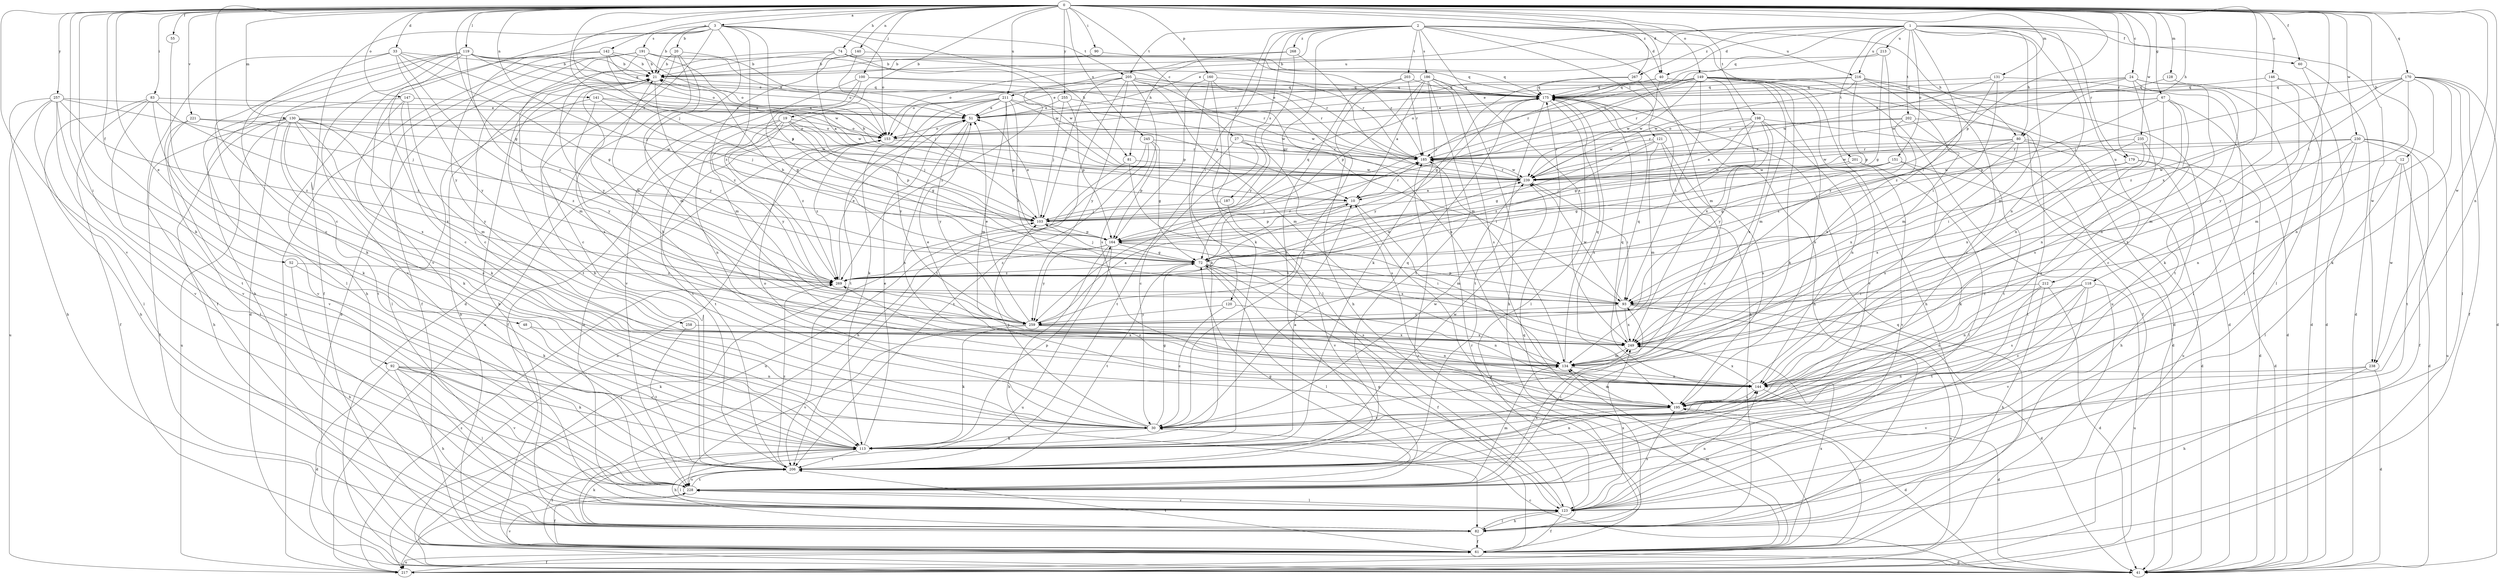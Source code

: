 strict digraph  {
0;
1;
2;
3;
10;
12;
19;
20;
21;
24;
27;
30;
33;
40;
41;
48;
51;
52;
55;
60;
61;
67;
72;
74;
80;
81;
82;
83;
90;
92;
93;
100;
103;
113;
118;
119;
120;
121;
123;
128;
130;
131;
134;
140;
141;
142;
144;
146;
147;
149;
151;
153;
160;
164;
170;
175;
179;
185;
186;
187;
191;
195;
198;
201;
202;
203;
205;
206;
211;
212;
213;
216;
217;
221;
228;
230;
235;
238;
239;
245;
249;
255;
257;
258;
259;
267;
268;
269;
0 -> 3  [label=a];
0 -> 10  [label=a];
0 -> 12  [label=b];
0 -> 19  [label=b];
0 -> 24  [label=c];
0 -> 27  [label=c];
0 -> 30  [label=c];
0 -> 33  [label=d];
0 -> 40  [label=d];
0 -> 48  [label=e];
0 -> 52  [label=f];
0 -> 55  [label=f];
0 -> 60  [label=f];
0 -> 67  [label=g];
0 -> 72  [label=g];
0 -> 74  [label=h];
0 -> 80  [label=h];
0 -> 83  [label=i];
0 -> 90  [label=i];
0 -> 92  [label=i];
0 -> 100  [label=j];
0 -> 103  [label=j];
0 -> 113  [label=k];
0 -> 118  [label=l];
0 -> 119  [label=l];
0 -> 128  [label=m];
0 -> 130  [label=m];
0 -> 131  [label=m];
0 -> 140  [label=n];
0 -> 141  [label=n];
0 -> 142  [label=n];
0 -> 144  [label=n];
0 -> 146  [label=o];
0 -> 147  [label=o];
0 -> 149  [label=o];
0 -> 160  [label=p];
0 -> 164  [label=p];
0 -> 170  [label=q];
0 -> 179  [label=r];
0 -> 198  [label=t];
0 -> 211  [label=u];
0 -> 221  [label=v];
0 -> 228  [label=v];
0 -> 230  [label=w];
0 -> 235  [label=w];
0 -> 238  [label=w];
0 -> 245  [label=x];
0 -> 249  [label=x];
0 -> 255  [label=y];
0 -> 257  [label=y];
0 -> 267  [label=z];
1 -> 40  [label=d];
1 -> 51  [label=e];
1 -> 60  [label=f];
1 -> 80  [label=h];
1 -> 93  [label=i];
1 -> 134  [label=m];
1 -> 144  [label=n];
1 -> 151  [label=o];
1 -> 175  [label=q];
1 -> 179  [label=r];
1 -> 201  [label=t];
1 -> 202  [label=t];
1 -> 211  [label=u];
1 -> 212  [label=u];
1 -> 213  [label=u];
1 -> 216  [label=u];
1 -> 238  [label=w];
1 -> 267  [label=z];
2 -> 40  [label=d];
2 -> 72  [label=g];
2 -> 80  [label=h];
2 -> 81  [label=h];
2 -> 113  [label=k];
2 -> 120  [label=l];
2 -> 121  [label=l];
2 -> 134  [label=m];
2 -> 186  [label=s];
2 -> 187  [label=s];
2 -> 203  [label=t];
2 -> 205  [label=t];
2 -> 216  [label=u];
2 -> 217  [label=u];
2 -> 249  [label=x];
2 -> 268  [label=z];
3 -> 20  [label=b];
3 -> 21  [label=b];
3 -> 41  [label=d];
3 -> 61  [label=f];
3 -> 81  [label=h];
3 -> 134  [label=m];
3 -> 153  [label=o];
3 -> 164  [label=p];
3 -> 191  [label=s];
3 -> 205  [label=t];
3 -> 228  [label=v];
3 -> 258  [label=y];
3 -> 269  [label=z];
10 -> 103  [label=j];
10 -> 134  [label=m];
10 -> 164  [label=p];
10 -> 185  [label=r];
12 -> 41  [label=d];
12 -> 123  [label=l];
12 -> 238  [label=w];
12 -> 239  [label=w];
19 -> 72  [label=g];
19 -> 103  [label=j];
19 -> 144  [label=n];
19 -> 153  [label=o];
19 -> 164  [label=p];
19 -> 206  [label=t];
19 -> 259  [label=y];
19 -> 269  [label=z];
20 -> 21  [label=b];
20 -> 30  [label=c];
20 -> 195  [label=s];
20 -> 239  [label=w];
20 -> 259  [label=y];
21 -> 175  [label=q];
21 -> 206  [label=t];
21 -> 269  [label=z];
24 -> 41  [label=d];
24 -> 123  [label=l];
24 -> 144  [label=n];
24 -> 175  [label=q];
24 -> 185  [label=r];
24 -> 206  [label=t];
24 -> 239  [label=w];
27 -> 30  [label=c];
27 -> 93  [label=i];
27 -> 185  [label=r];
27 -> 195  [label=s];
27 -> 206  [label=t];
30 -> 72  [label=g];
30 -> 103  [label=j];
30 -> 113  [label=k];
30 -> 153  [label=o];
30 -> 175  [label=q];
30 -> 239  [label=w];
33 -> 21  [label=b];
33 -> 61  [label=f];
33 -> 72  [label=g];
33 -> 103  [label=j];
33 -> 113  [label=k];
33 -> 259  [label=y];
33 -> 269  [label=z];
40 -> 103  [label=j];
40 -> 134  [label=m];
40 -> 175  [label=q];
40 -> 239  [label=w];
41 -> 30  [label=c];
41 -> 103  [label=j];
41 -> 153  [label=o];
41 -> 228  [label=v];
48 -> 113  [label=k];
48 -> 249  [label=x];
51 -> 153  [label=o];
51 -> 195  [label=s];
51 -> 259  [label=y];
52 -> 82  [label=h];
52 -> 113  [label=k];
52 -> 269  [label=z];
55 -> 30  [label=c];
60 -> 41  [label=d];
60 -> 123  [label=l];
61 -> 10  [label=a];
61 -> 21  [label=b];
61 -> 41  [label=d];
61 -> 134  [label=m];
61 -> 175  [label=q];
61 -> 185  [label=r];
61 -> 195  [label=s];
61 -> 206  [label=t];
61 -> 217  [label=u];
61 -> 249  [label=x];
67 -> 30  [label=c];
67 -> 41  [label=d];
67 -> 51  [label=e];
67 -> 144  [label=n];
67 -> 153  [label=o];
67 -> 164  [label=p];
67 -> 195  [label=s];
72 -> 21  [label=b];
72 -> 61  [label=f];
72 -> 93  [label=i];
72 -> 103  [label=j];
72 -> 123  [label=l];
72 -> 185  [label=r];
72 -> 195  [label=s];
72 -> 206  [label=t];
72 -> 269  [label=z];
74 -> 10  [label=a];
74 -> 21  [label=b];
74 -> 30  [label=c];
74 -> 175  [label=q];
74 -> 185  [label=r];
74 -> 239  [label=w];
80 -> 41  [label=d];
80 -> 185  [label=r];
80 -> 195  [label=s];
80 -> 217  [label=u];
80 -> 239  [label=w];
80 -> 249  [label=x];
80 -> 269  [label=z];
81 -> 217  [label=u];
81 -> 239  [label=w];
81 -> 249  [label=x];
82 -> 21  [label=b];
82 -> 61  [label=f];
82 -> 113  [label=k];
82 -> 123  [label=l];
82 -> 185  [label=r];
83 -> 51  [label=e];
83 -> 61  [label=f];
83 -> 82  [label=h];
83 -> 113  [label=k];
83 -> 228  [label=v];
83 -> 269  [label=z];
90 -> 21  [label=b];
90 -> 175  [label=q];
92 -> 30  [label=c];
92 -> 41  [label=d];
92 -> 82  [label=h];
92 -> 113  [label=k];
92 -> 123  [label=l];
92 -> 144  [label=n];
92 -> 228  [label=v];
93 -> 21  [label=b];
93 -> 41  [label=d];
93 -> 164  [label=p];
93 -> 217  [label=u];
93 -> 239  [label=w];
93 -> 249  [label=x];
93 -> 259  [label=y];
100 -> 72  [label=g];
100 -> 175  [label=q];
100 -> 185  [label=r];
100 -> 217  [label=u];
100 -> 228  [label=v];
103 -> 51  [label=e];
103 -> 164  [label=p];
103 -> 175  [label=q];
113 -> 10  [label=a];
113 -> 51  [label=e];
113 -> 61  [label=f];
113 -> 82  [label=h];
113 -> 164  [label=p];
113 -> 206  [label=t];
113 -> 239  [label=w];
118 -> 30  [label=c];
118 -> 93  [label=i];
118 -> 144  [label=n];
118 -> 195  [label=s];
118 -> 217  [label=u];
118 -> 228  [label=v];
119 -> 21  [label=b];
119 -> 30  [label=c];
119 -> 41  [label=d];
119 -> 51  [label=e];
119 -> 82  [label=h];
119 -> 123  [label=l];
119 -> 153  [label=o];
119 -> 175  [label=q];
119 -> 228  [label=v];
119 -> 269  [label=z];
120 -> 30  [label=c];
120 -> 144  [label=n];
120 -> 259  [label=y];
121 -> 30  [label=c];
121 -> 72  [label=g];
121 -> 134  [label=m];
121 -> 185  [label=r];
121 -> 195  [label=s];
121 -> 269  [label=z];
123 -> 61  [label=f];
123 -> 72  [label=g];
123 -> 82  [label=h];
123 -> 144  [label=n];
123 -> 153  [label=o];
123 -> 195  [label=s];
123 -> 228  [label=v];
123 -> 249  [label=x];
128 -> 144  [label=n];
128 -> 175  [label=q];
130 -> 30  [label=c];
130 -> 61  [label=f];
130 -> 82  [label=h];
130 -> 113  [label=k];
130 -> 153  [label=o];
130 -> 206  [label=t];
130 -> 217  [label=u];
130 -> 239  [label=w];
130 -> 249  [label=x];
130 -> 259  [label=y];
130 -> 269  [label=z];
131 -> 93  [label=i];
131 -> 123  [label=l];
131 -> 175  [label=q];
131 -> 239  [label=w];
131 -> 269  [label=z];
134 -> 51  [label=e];
134 -> 144  [label=n];
134 -> 175  [label=q];
140 -> 21  [label=b];
140 -> 103  [label=j];
140 -> 134  [label=m];
140 -> 185  [label=r];
141 -> 51  [label=e];
141 -> 103  [label=j];
141 -> 123  [label=l];
141 -> 239  [label=w];
141 -> 259  [label=y];
142 -> 21  [label=b];
142 -> 82  [label=h];
142 -> 103  [label=j];
142 -> 153  [label=o];
142 -> 217  [label=u];
142 -> 239  [label=w];
144 -> 21  [label=b];
144 -> 41  [label=d];
144 -> 175  [label=q];
144 -> 195  [label=s];
144 -> 249  [label=x];
144 -> 269  [label=z];
146 -> 41  [label=d];
146 -> 113  [label=k];
146 -> 134  [label=m];
146 -> 175  [label=q];
147 -> 51  [label=e];
147 -> 113  [label=k];
147 -> 134  [label=m];
147 -> 228  [label=v];
147 -> 249  [label=x];
149 -> 41  [label=d];
149 -> 51  [label=e];
149 -> 61  [label=f];
149 -> 82  [label=h];
149 -> 93  [label=i];
149 -> 103  [label=j];
149 -> 113  [label=k];
149 -> 153  [label=o];
149 -> 175  [label=q];
149 -> 185  [label=r];
149 -> 195  [label=s];
149 -> 228  [label=v];
149 -> 239  [label=w];
149 -> 249  [label=x];
151 -> 41  [label=d];
151 -> 72  [label=g];
151 -> 103  [label=j];
151 -> 113  [label=k];
151 -> 239  [label=w];
153 -> 185  [label=r];
153 -> 206  [label=t];
153 -> 269  [label=z];
160 -> 82  [label=h];
160 -> 113  [label=k];
160 -> 123  [label=l];
160 -> 164  [label=p];
160 -> 175  [label=q];
164 -> 72  [label=g];
164 -> 82  [label=h];
164 -> 217  [label=u];
164 -> 249  [label=x];
164 -> 259  [label=y];
164 -> 269  [label=z];
170 -> 41  [label=d];
170 -> 61  [label=f];
170 -> 103  [label=j];
170 -> 113  [label=k];
170 -> 123  [label=l];
170 -> 134  [label=m];
170 -> 144  [label=n];
170 -> 175  [label=q];
170 -> 259  [label=y];
170 -> 269  [label=z];
175 -> 51  [label=e];
175 -> 82  [label=h];
175 -> 123  [label=l];
175 -> 195  [label=s];
175 -> 206  [label=t];
175 -> 259  [label=y];
179 -> 41  [label=d];
179 -> 82  [label=h];
179 -> 239  [label=w];
179 -> 249  [label=x];
185 -> 239  [label=w];
186 -> 10  [label=a];
186 -> 51  [label=e];
186 -> 82  [label=h];
186 -> 113  [label=k];
186 -> 164  [label=p];
186 -> 175  [label=q];
186 -> 195  [label=s];
186 -> 206  [label=t];
187 -> 103  [label=j];
187 -> 228  [label=v];
191 -> 21  [label=b];
191 -> 41  [label=d];
191 -> 51  [label=e];
191 -> 61  [label=f];
191 -> 134  [label=m];
191 -> 153  [label=o];
191 -> 185  [label=r];
191 -> 259  [label=y];
195 -> 30  [label=c];
195 -> 41  [label=d];
195 -> 134  [label=m];
195 -> 206  [label=t];
198 -> 10  [label=a];
198 -> 41  [label=d];
198 -> 72  [label=g];
198 -> 144  [label=n];
198 -> 153  [label=o];
198 -> 239  [label=w];
198 -> 249  [label=x];
198 -> 259  [label=y];
201 -> 72  [label=g];
201 -> 123  [label=l];
201 -> 228  [label=v];
201 -> 239  [label=w];
202 -> 123  [label=l];
202 -> 153  [label=o];
202 -> 185  [label=r];
202 -> 206  [label=t];
202 -> 249  [label=x];
203 -> 30  [label=c];
203 -> 175  [label=q];
203 -> 185  [label=r];
203 -> 206  [label=t];
205 -> 103  [label=j];
205 -> 134  [label=m];
205 -> 144  [label=n];
205 -> 153  [label=o];
205 -> 175  [label=q];
205 -> 185  [label=r];
205 -> 195  [label=s];
205 -> 206  [label=t];
205 -> 259  [label=y];
205 -> 269  [label=z];
206 -> 21  [label=b];
206 -> 123  [label=l];
206 -> 144  [label=n];
206 -> 228  [label=v];
206 -> 269  [label=z];
211 -> 10  [label=a];
211 -> 51  [label=e];
211 -> 61  [label=f];
211 -> 93  [label=i];
211 -> 113  [label=k];
211 -> 134  [label=m];
211 -> 164  [label=p];
211 -> 206  [label=t];
211 -> 239  [label=w];
211 -> 259  [label=y];
212 -> 41  [label=d];
212 -> 82  [label=h];
212 -> 93  [label=i];
212 -> 195  [label=s];
212 -> 206  [label=t];
213 -> 21  [label=b];
213 -> 72  [label=g];
213 -> 185  [label=r];
213 -> 259  [label=y];
216 -> 30  [label=c];
216 -> 41  [label=d];
216 -> 51  [label=e];
216 -> 134  [label=m];
216 -> 164  [label=p];
216 -> 175  [label=q];
216 -> 239  [label=w];
217 -> 61  [label=f];
217 -> 175  [label=q];
217 -> 269  [label=z];
221 -> 123  [label=l];
221 -> 153  [label=o];
221 -> 228  [label=v];
221 -> 239  [label=w];
228 -> 61  [label=f];
228 -> 72  [label=g];
228 -> 93  [label=i];
228 -> 123  [label=l];
228 -> 134  [label=m];
228 -> 206  [label=t];
228 -> 249  [label=x];
230 -> 61  [label=f];
230 -> 144  [label=n];
230 -> 185  [label=r];
230 -> 195  [label=s];
230 -> 206  [label=t];
230 -> 217  [label=u];
230 -> 239  [label=w];
230 -> 249  [label=x];
235 -> 93  [label=i];
235 -> 185  [label=r];
235 -> 195  [label=s];
235 -> 249  [label=x];
238 -> 41  [label=d];
238 -> 82  [label=h];
238 -> 144  [label=n];
238 -> 228  [label=v];
239 -> 10  [label=a];
239 -> 21  [label=b];
239 -> 93  [label=i];
239 -> 185  [label=r];
245 -> 72  [label=g];
245 -> 82  [label=h];
245 -> 164  [label=p];
245 -> 185  [label=r];
245 -> 206  [label=t];
249 -> 134  [label=m];
249 -> 175  [label=q];
255 -> 51  [label=e];
255 -> 103  [label=j];
255 -> 164  [label=p];
255 -> 239  [label=w];
257 -> 51  [label=e];
257 -> 82  [label=h];
257 -> 103  [label=j];
257 -> 123  [label=l];
257 -> 206  [label=t];
257 -> 217  [label=u];
257 -> 228  [label=v];
257 -> 269  [label=z];
258 -> 206  [label=t];
258 -> 249  [label=x];
259 -> 10  [label=a];
259 -> 51  [label=e];
259 -> 113  [label=k];
259 -> 144  [label=n];
259 -> 228  [label=v];
259 -> 249  [label=x];
267 -> 72  [label=g];
267 -> 82  [label=h];
267 -> 175  [label=q];
268 -> 21  [label=b];
268 -> 134  [label=m];
268 -> 153  [label=o];
268 -> 259  [label=y];
269 -> 51  [label=e];
269 -> 93  [label=i];
269 -> 239  [label=w];
}
